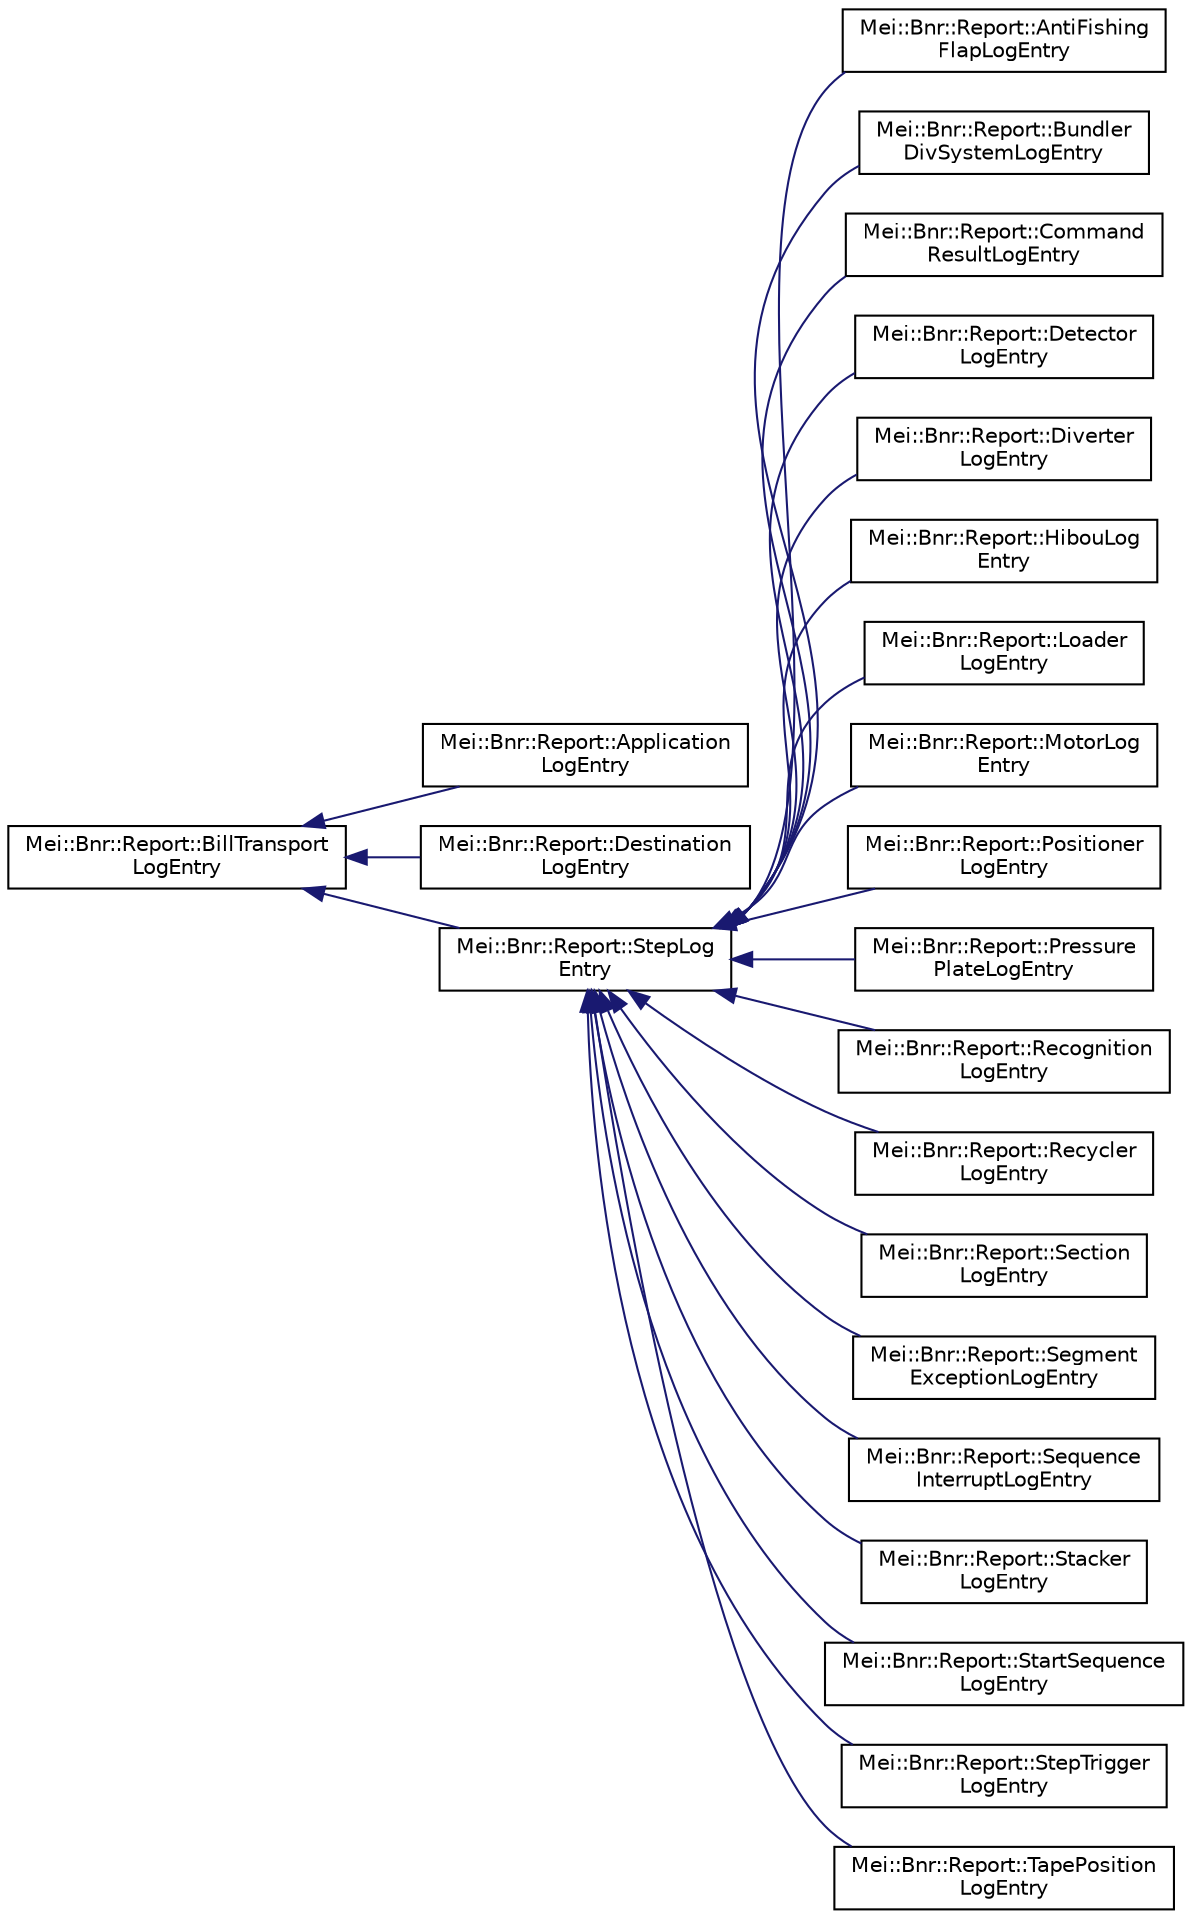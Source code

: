 digraph "Graphical Class Hierarchy"
{
  edge [fontname="Helvetica",fontsize="10",labelfontname="Helvetica",labelfontsize="10"];
  node [fontname="Helvetica",fontsize="10",shape=record];
  rankdir="LR";
  Node1 [label="Mei::Bnr::Report::BillTransport\lLogEntry",height=0.2,width=0.4,color="black", fillcolor="white", style="filled",URL="$a00146.html",tooltip="BillTransportLogEntry. "];
  Node1 -> Node2 [dir="back",color="midnightblue",fontsize="10",style="solid",fontname="Helvetica"];
  Node2 [label="Mei::Bnr::Report::Application\lLogEntry",height=0.2,width=0.4,color="black", fillcolor="white", style="filled",URL="$a00141.html",tooltip="ApplicationLogEntry "];
  Node1 -> Node3 [dir="back",color="midnightblue",fontsize="10",style="solid",fontname="Helvetica"];
  Node3 [label="Mei::Bnr::Report::Destination\lLogEntry",height=0.2,width=0.4,color="black", fillcolor="white", style="filled",URL="$a00149.html",tooltip="DestinationLogEntry "];
  Node1 -> Node4 [dir="back",color="midnightblue",fontsize="10",style="solid",fontname="Helvetica"];
  Node4 [label="Mei::Bnr::Report::StepLog\lEntry",height=0.2,width=0.4,color="black", fillcolor="white", style="filled",URL="$a00170.html",tooltip="StepLogEntry "];
  Node4 -> Node5 [dir="back",color="midnightblue",fontsize="10",style="solid",fontname="Helvetica"];
  Node5 [label="Mei::Bnr::Report::AntiFishing\lFlapLogEntry",height=0.2,width=0.4,color="black", fillcolor="white", style="filled",URL="$a00140.html",tooltip="AntiFishingFlapLogEntry. "];
  Node4 -> Node6 [dir="back",color="midnightblue",fontsize="10",style="solid",fontname="Helvetica"];
  Node6 [label="Mei::Bnr::Report::Bundler\lDivSystemLogEntry",height=0.2,width=0.4,color="black", fillcolor="white", style="filled",URL="$a00147.html",tooltip="BundlerDivSystemLogEntry "];
  Node4 -> Node7 [dir="back",color="midnightblue",fontsize="10",style="solid",fontname="Helvetica"];
  Node7 [label="Mei::Bnr::Report::Command\lResultLogEntry",height=0.2,width=0.4,color="black", fillcolor="white", style="filled",URL="$a00148.html",tooltip="CommandResultLogEntry "];
  Node4 -> Node8 [dir="back",color="midnightblue",fontsize="10",style="solid",fontname="Helvetica"];
  Node8 [label="Mei::Bnr::Report::Detector\lLogEntry",height=0.2,width=0.4,color="black", fillcolor="white", style="filled",URL="$a00150.html",tooltip="DetectorLogEntry "];
  Node4 -> Node9 [dir="back",color="midnightblue",fontsize="10",style="solid",fontname="Helvetica"];
  Node9 [label="Mei::Bnr::Report::Diverter\lLogEntry",height=0.2,width=0.4,color="black", fillcolor="white", style="filled",URL="$a00151.html",tooltip="DiverterLogEntry "];
  Node4 -> Node10 [dir="back",color="midnightblue",fontsize="10",style="solid",fontname="Helvetica"];
  Node10 [label="Mei::Bnr::Report::HibouLog\lEntry",height=0.2,width=0.4,color="black", fillcolor="white", style="filled",URL="$a00152.html",tooltip="HibouLogEntry. "];
  Node4 -> Node11 [dir="back",color="midnightblue",fontsize="10",style="solid",fontname="Helvetica"];
  Node11 [label="Mei::Bnr::Report::Loader\lLogEntry",height=0.2,width=0.4,color="black", fillcolor="white", style="filled",URL="$a00155.html",tooltip="LoaderLogEntry "];
  Node4 -> Node12 [dir="back",color="midnightblue",fontsize="10",style="solid",fontname="Helvetica"];
  Node12 [label="Mei::Bnr::Report::MotorLog\lEntry",height=0.2,width=0.4,color="black", fillcolor="white", style="filled",URL="$a00157.html",tooltip="MotorLogEntry "];
  Node4 -> Node13 [dir="back",color="midnightblue",fontsize="10",style="solid",fontname="Helvetica"];
  Node13 [label="Mei::Bnr::Report::Positioner\lLogEntry",height=0.2,width=0.4,color="black", fillcolor="white", style="filled",URL="$a00159.html",tooltip="PositionerLogEntry "];
  Node4 -> Node14 [dir="back",color="midnightblue",fontsize="10",style="solid",fontname="Helvetica"];
  Node14 [label="Mei::Bnr::Report::Pressure\lPlateLogEntry",height=0.2,width=0.4,color="black", fillcolor="white", style="filled",URL="$a00160.html",tooltip="PressurePlateLogEntry class "];
  Node4 -> Node15 [dir="back",color="midnightblue",fontsize="10",style="solid",fontname="Helvetica"];
  Node15 [label="Mei::Bnr::Report::Recognition\lLogEntry",height=0.2,width=0.4,color="black", fillcolor="white", style="filled",URL="$a00161.html",tooltip="RecognitionLogEntry class "];
  Node4 -> Node16 [dir="back",color="midnightblue",fontsize="10",style="solid",fontname="Helvetica"];
  Node16 [label="Mei::Bnr::Report::Recycler\lLogEntry",height=0.2,width=0.4,color="black", fillcolor="white", style="filled",URL="$a00162.html",tooltip="RecyclerLogEntry "];
  Node4 -> Node17 [dir="back",color="midnightblue",fontsize="10",style="solid",fontname="Helvetica"];
  Node17 [label="Mei::Bnr::Report::Section\lLogEntry",height=0.2,width=0.4,color="black", fillcolor="white", style="filled",URL="$a00163.html",tooltip="SectionLogEntry "];
  Node4 -> Node18 [dir="back",color="midnightblue",fontsize="10",style="solid",fontname="Helvetica"];
  Node18 [label="Mei::Bnr::Report::Segment\lExceptionLogEntry",height=0.2,width=0.4,color="black", fillcolor="white", style="filled",URL="$a00164.html",tooltip="SegmentExceptionLogEntry "];
  Node4 -> Node19 [dir="back",color="midnightblue",fontsize="10",style="solid",fontname="Helvetica"];
  Node19 [label="Mei::Bnr::Report::Sequence\lInterruptLogEntry",height=0.2,width=0.4,color="black", fillcolor="white", style="filled",URL="$a00165.html",tooltip="SequenceInterruptLogEntry class "];
  Node4 -> Node20 [dir="back",color="midnightblue",fontsize="10",style="solid",fontname="Helvetica"];
  Node20 [label="Mei::Bnr::Report::Stacker\lLogEntry",height=0.2,width=0.4,color="black", fillcolor="white", style="filled",URL="$a00168.html",tooltip="StackerLogEntry. "];
  Node4 -> Node21 [dir="back",color="midnightblue",fontsize="10",style="solid",fontname="Helvetica"];
  Node21 [label="Mei::Bnr::Report::StartSequence\lLogEntry",height=0.2,width=0.4,color="black", fillcolor="white", style="filled",URL="$a00169.html",tooltip="StartSequenceLogEntry. "];
  Node4 -> Node22 [dir="back",color="midnightblue",fontsize="10",style="solid",fontname="Helvetica"];
  Node22 [label="Mei::Bnr::Report::StepTrigger\lLogEntry",height=0.2,width=0.4,color="black", fillcolor="white", style="filled",URL="$a00171.html",tooltip="StepTriggerLogEntry. "];
  Node4 -> Node23 [dir="back",color="midnightblue",fontsize="10",style="solid",fontname="Helvetica"];
  Node23 [label="Mei::Bnr::Report::TapePosition\lLogEntry",height=0.2,width=0.4,color="black", fillcolor="white", style="filled",URL="$a00172.html",tooltip="TapePositionLogEntry. "];
}
